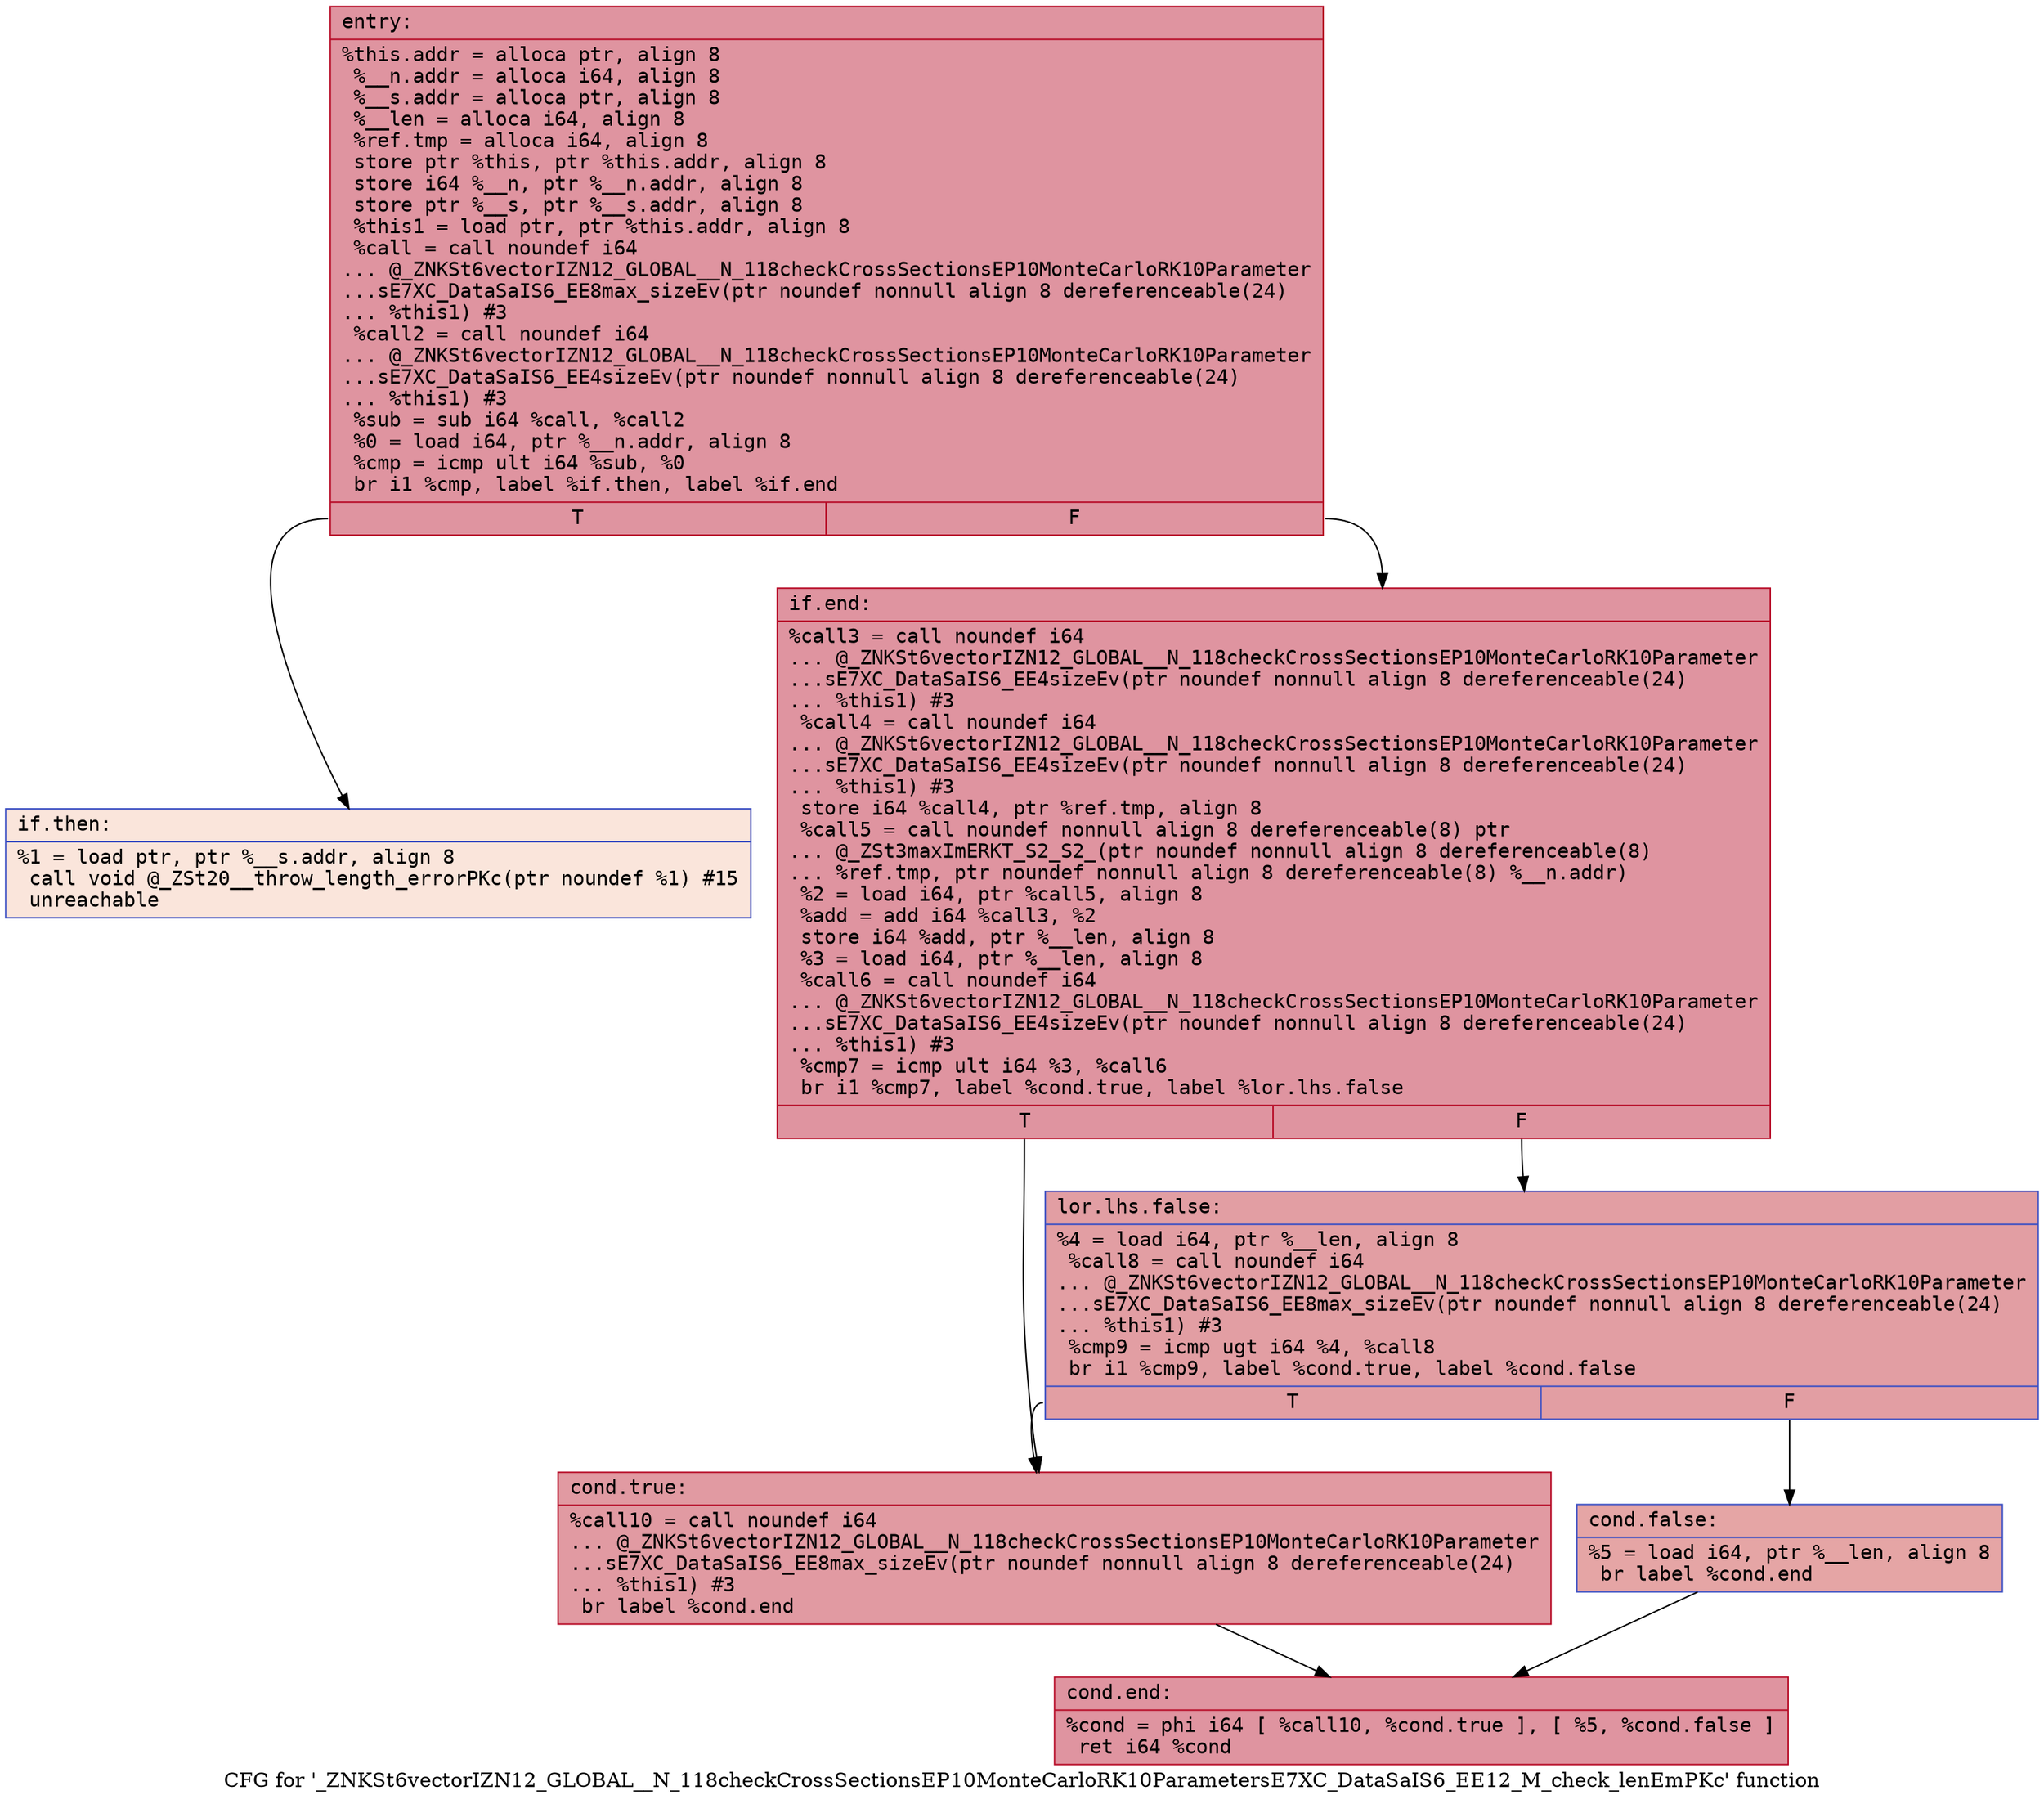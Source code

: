 digraph "CFG for '_ZNKSt6vectorIZN12_GLOBAL__N_118checkCrossSectionsEP10MonteCarloRK10ParametersE7XC_DataSaIS6_EE12_M_check_lenEmPKc' function" {
	label="CFG for '_ZNKSt6vectorIZN12_GLOBAL__N_118checkCrossSectionsEP10MonteCarloRK10ParametersE7XC_DataSaIS6_EE12_M_check_lenEmPKc' function";

	Node0x55dab49710a0 [shape=record,color="#b70d28ff", style=filled, fillcolor="#b70d2870" fontname="Courier",label="{entry:\l|  %this.addr = alloca ptr, align 8\l  %__n.addr = alloca i64, align 8\l  %__s.addr = alloca ptr, align 8\l  %__len = alloca i64, align 8\l  %ref.tmp = alloca i64, align 8\l  store ptr %this, ptr %this.addr, align 8\l  store i64 %__n, ptr %__n.addr, align 8\l  store ptr %__s, ptr %__s.addr, align 8\l  %this1 = load ptr, ptr %this.addr, align 8\l  %call = call noundef i64\l... @_ZNKSt6vectorIZN12_GLOBAL__N_118checkCrossSectionsEP10MonteCarloRK10Parameter\l...sE7XC_DataSaIS6_EE8max_sizeEv(ptr noundef nonnull align 8 dereferenceable(24)\l... %this1) #3\l  %call2 = call noundef i64\l... @_ZNKSt6vectorIZN12_GLOBAL__N_118checkCrossSectionsEP10MonteCarloRK10Parameter\l...sE7XC_DataSaIS6_EE4sizeEv(ptr noundef nonnull align 8 dereferenceable(24)\l... %this1) #3\l  %sub = sub i64 %call, %call2\l  %0 = load i64, ptr %__n.addr, align 8\l  %cmp = icmp ult i64 %sub, %0\l  br i1 %cmp, label %if.then, label %if.end\l|{<s0>T|<s1>F}}"];
	Node0x55dab49710a0:s0 -> Node0x55dab4971cd0[tooltip="entry -> if.then\nProbability 0.00%" ];
	Node0x55dab49710a0:s1 -> Node0x55dab4971d40[tooltip="entry -> if.end\nProbability 100.00%" ];
	Node0x55dab4971cd0 [shape=record,color="#3d50c3ff", style=filled, fillcolor="#f4c5ad70" fontname="Courier",label="{if.then:\l|  %1 = load ptr, ptr %__s.addr, align 8\l  call void @_ZSt20__throw_length_errorPKc(ptr noundef %1) #15\l  unreachable\l}"];
	Node0x55dab4971d40 [shape=record,color="#b70d28ff", style=filled, fillcolor="#b70d2870" fontname="Courier",label="{if.end:\l|  %call3 = call noundef i64\l... @_ZNKSt6vectorIZN12_GLOBAL__N_118checkCrossSectionsEP10MonteCarloRK10Parameter\l...sE7XC_DataSaIS6_EE4sizeEv(ptr noundef nonnull align 8 dereferenceable(24)\l... %this1) #3\l  %call4 = call noundef i64\l... @_ZNKSt6vectorIZN12_GLOBAL__N_118checkCrossSectionsEP10MonteCarloRK10Parameter\l...sE7XC_DataSaIS6_EE4sizeEv(ptr noundef nonnull align 8 dereferenceable(24)\l... %this1) #3\l  store i64 %call4, ptr %ref.tmp, align 8\l  %call5 = call noundef nonnull align 8 dereferenceable(8) ptr\l... @_ZSt3maxImERKT_S2_S2_(ptr noundef nonnull align 8 dereferenceable(8)\l... %ref.tmp, ptr noundef nonnull align 8 dereferenceable(8) %__n.addr)\l  %2 = load i64, ptr %call5, align 8\l  %add = add i64 %call3, %2\l  store i64 %add, ptr %__len, align 8\l  %3 = load i64, ptr %__len, align 8\l  %call6 = call noundef i64\l... @_ZNKSt6vectorIZN12_GLOBAL__N_118checkCrossSectionsEP10MonteCarloRK10Parameter\l...sE7XC_DataSaIS6_EE4sizeEv(ptr noundef nonnull align 8 dereferenceable(24)\l... %this1) #3\l  %cmp7 = icmp ult i64 %3, %call6\l  br i1 %cmp7, label %cond.true, label %lor.lhs.false\l|{<s0>T|<s1>F}}"];
	Node0x55dab4971d40:s0 -> Node0x55dab4972880[tooltip="if.end -> cond.true\nProbability 50.00%" ];
	Node0x55dab4971d40:s1 -> Node0x55dab49728d0[tooltip="if.end -> lor.lhs.false\nProbability 50.00%" ];
	Node0x55dab49728d0 [shape=record,color="#3d50c3ff", style=filled, fillcolor="#be242e70" fontname="Courier",label="{lor.lhs.false:\l|  %4 = load i64, ptr %__len, align 8\l  %call8 = call noundef i64\l... @_ZNKSt6vectorIZN12_GLOBAL__N_118checkCrossSectionsEP10MonteCarloRK10Parameter\l...sE7XC_DataSaIS6_EE8max_sizeEv(ptr noundef nonnull align 8 dereferenceable(24)\l... %this1) #3\l  %cmp9 = icmp ugt i64 %4, %call8\l  br i1 %cmp9, label %cond.true, label %cond.false\l|{<s0>T|<s1>F}}"];
	Node0x55dab49728d0:s0 -> Node0x55dab4972880[tooltip="lor.lhs.false -> cond.true\nProbability 50.00%" ];
	Node0x55dab49728d0:s1 -> Node0x55dab4971b30[tooltip="lor.lhs.false -> cond.false\nProbability 50.00%" ];
	Node0x55dab4972880 [shape=record,color="#b70d28ff", style=filled, fillcolor="#bb1b2c70" fontname="Courier",label="{cond.true:\l|  %call10 = call noundef i64\l... @_ZNKSt6vectorIZN12_GLOBAL__N_118checkCrossSectionsEP10MonteCarloRK10Parameter\l...sE7XC_DataSaIS6_EE8max_sizeEv(ptr noundef nonnull align 8 dereferenceable(24)\l... %this1) #3\l  br label %cond.end\l}"];
	Node0x55dab4972880 -> Node0x55dab4973140[tooltip="cond.true -> cond.end\nProbability 100.00%" ];
	Node0x55dab4971b30 [shape=record,color="#3d50c3ff", style=filled, fillcolor="#c5333470" fontname="Courier",label="{cond.false:\l|  %5 = load i64, ptr %__len, align 8\l  br label %cond.end\l}"];
	Node0x55dab4971b30 -> Node0x55dab4973140[tooltip="cond.false -> cond.end\nProbability 100.00%" ];
	Node0x55dab4973140 [shape=record,color="#b70d28ff", style=filled, fillcolor="#b70d2870" fontname="Courier",label="{cond.end:\l|  %cond = phi i64 [ %call10, %cond.true ], [ %5, %cond.false ]\l  ret i64 %cond\l}"];
}
